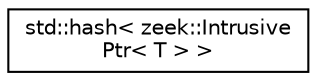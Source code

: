 digraph "Graphical Class Hierarchy"
{
 // LATEX_PDF_SIZE
  edge [fontname="Helvetica",fontsize="10",labelfontname="Helvetica",labelfontsize="10"];
  node [fontname="Helvetica",fontsize="10",shape=record];
  rankdir="LR";
  Node0 [label="std::hash\< zeek::Intrusive\lPtr\< T \> \>",height=0.2,width=0.4,color="black", fillcolor="white", style="filled",URL="$de/d70/structstd_1_1hash_3_01zeek_1_1IntrusivePtr_3_01T_01_4_01_4.html",tooltip=" "];
}

